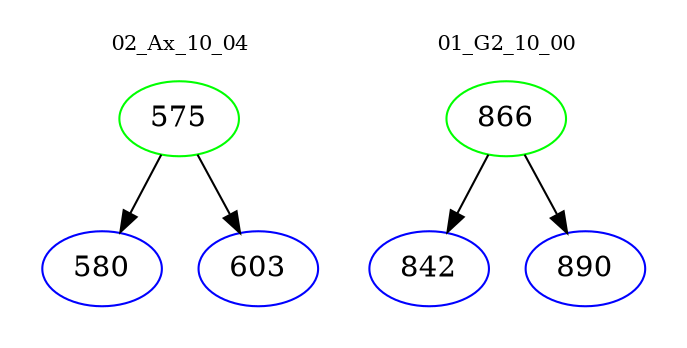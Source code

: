 digraph{
subgraph cluster_0 {
color = white
label = "02_Ax_10_04";
fontsize=10;
T0_575 [label="575", color="green"]
T0_575 -> T0_580 [color="black"]
T0_580 [label="580", color="blue"]
T0_575 -> T0_603 [color="black"]
T0_603 [label="603", color="blue"]
}
subgraph cluster_1 {
color = white
label = "01_G2_10_00";
fontsize=10;
T1_866 [label="866", color="green"]
T1_866 -> T1_842 [color="black"]
T1_842 [label="842", color="blue"]
T1_866 -> T1_890 [color="black"]
T1_890 [label="890", color="blue"]
}
}

